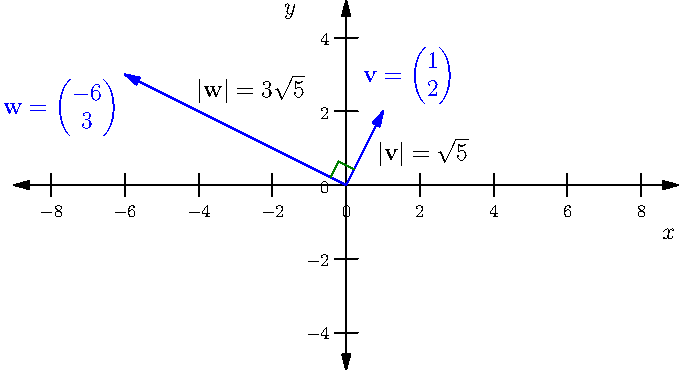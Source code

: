 size(12cm);
usepackage("amsmath");
import graph;
import geometry;

xaxis("$x$", -9, 9, Ticks(Label(fontsize(9pt)), Step=2, begin=true, end=true), Arrows);
yaxis("$y$", -5, 5, Ticks(Label(fontsize(9pt)), Step=2, begin=true, end=true), Arrows);

pair O = (0,0);
pair v = (1,2);
pair w = (-6,3);
draw((0,0)--v, blue, EndArrow);
draw((0,0)--w, blue, EndArrow);
markrightangle(v, O, w, deepgreen);

label("$\mathbf{v} = \begin{pmatrix} 1 \\ 2 \end{pmatrix}$", v, dir(v), blue);
label("$\mathbf{w} = \begin{pmatrix} -6 \\ 3 \end{pmatrix}$", w, dir(225), blue);
label("$|\mathbf{v}| = \sqrt5$", 0.7*v, dir(-45), black);
label("$|\mathbf{w}| = 3\sqrt5$", 0.7*w, dir(45), black);
